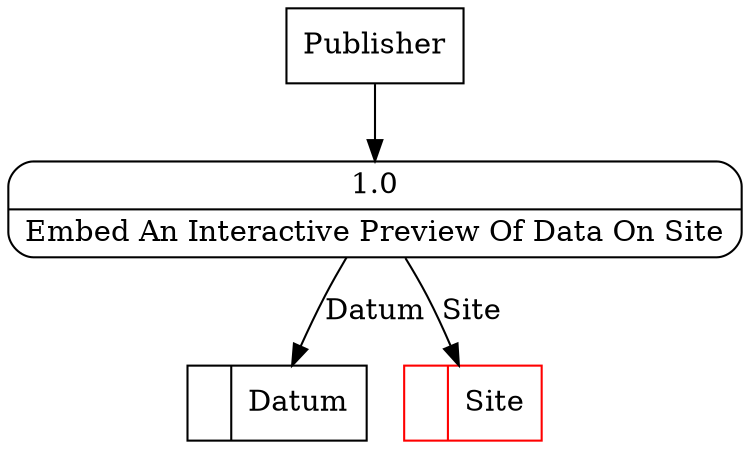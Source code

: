 digraph dfd2{ 
node[shape=record]
200 [label="<f0>  |<f1> Datum " ];
201 [label="<f0>  |<f1> Site " color=red];
202 [label="Publisher" shape=box];
203 [label="{<f0> 1.0|<f1> Embed An Interactive Preview Of Data On Site }" shape=Mrecord];
202 -> 203
203 -> 200 [label="Datum"]
203 -> 201 [label="Site"]
}